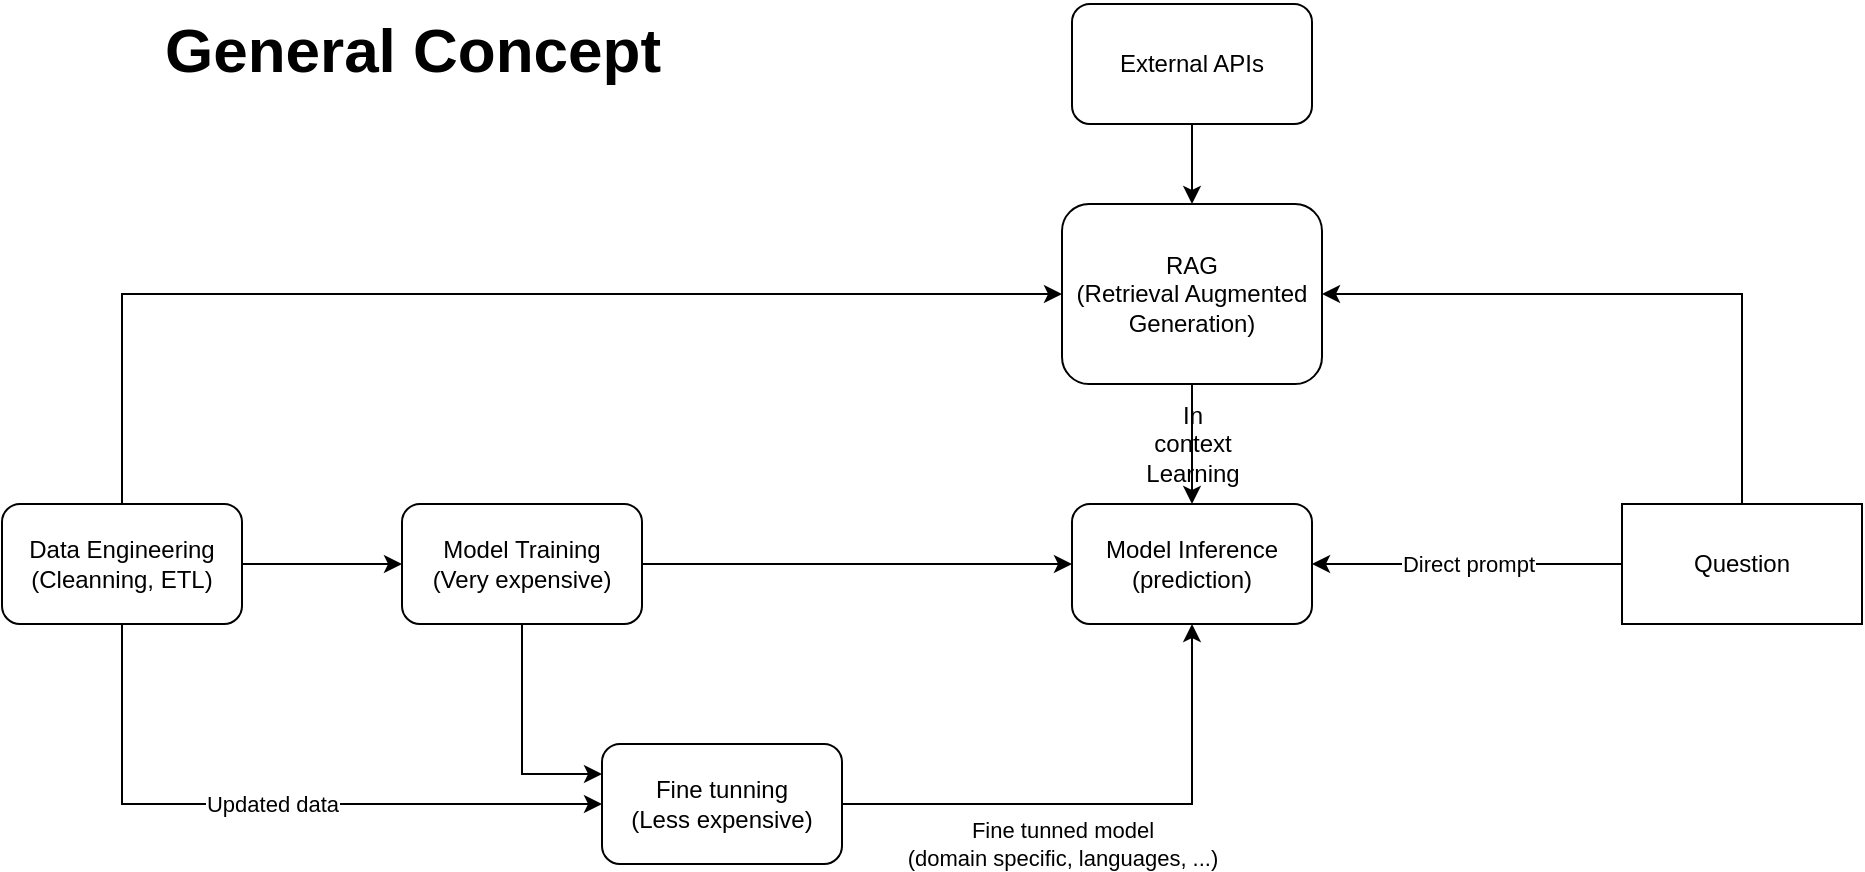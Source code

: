 <mxfile version="24.1.0" type="device" pages="2">
  <diagram name="general-concept" id="viQocPoy9EdM0MDFkrJQ">
    <mxGraphModel dx="1434" dy="870" grid="1" gridSize="10" guides="1" tooltips="1" connect="1" arrows="1" fold="1" page="1" pageScale="1" pageWidth="1169" pageHeight="827" math="0" shadow="0">
      <root>
        <mxCell id="0" />
        <mxCell id="1" parent="0" />
        <mxCell id="lSuLkzEU3-NdI0frhVNS-4" value="" style="edgeStyle=orthogonalEdgeStyle;rounded=0;orthogonalLoop=1;jettySize=auto;html=1;" parent="1" source="lSuLkzEU3-NdI0frhVNS-1" target="lSuLkzEU3-NdI0frhVNS-3" edge="1">
          <mxGeometry relative="1" as="geometry" />
        </mxCell>
        <mxCell id="lSuLkzEU3-NdI0frhVNS-8" value="" style="edgeStyle=orthogonalEdgeStyle;rounded=0;orthogonalLoop=1;jettySize=auto;html=1;exitX=0.5;exitY=0;exitDx=0;exitDy=0;entryX=0;entryY=0.5;entryDx=0;entryDy=0;" parent="1" source="lSuLkzEU3-NdI0frhVNS-1" target="lSuLkzEU3-NdI0frhVNS-7" edge="1">
          <mxGeometry relative="1" as="geometry" />
        </mxCell>
        <mxCell id="l4RlDS6Zy8r8Ojk6BHze-3" value="Updated data" style="edgeStyle=orthogonalEdgeStyle;rounded=0;orthogonalLoop=1;jettySize=auto;html=1;entryX=0;entryY=0.5;entryDx=0;entryDy=0;exitX=0.5;exitY=1;exitDx=0;exitDy=0;" edge="1" parent="1" source="lSuLkzEU3-NdI0frhVNS-1" target="l4RlDS6Zy8r8Ojk6BHze-1">
          <mxGeometry relative="1" as="geometry" />
        </mxCell>
        <mxCell id="lSuLkzEU3-NdI0frhVNS-1" value="Data Engineering&lt;div&gt;(Cleanning, ETL)&lt;/div&gt;" style="rounded=1;whiteSpace=wrap;html=1;" parent="1" vertex="1">
          <mxGeometry x="150" y="460" width="120" height="60" as="geometry" />
        </mxCell>
        <mxCell id="lSuLkzEU3-NdI0frhVNS-6" value="" style="edgeStyle=orthogonalEdgeStyle;rounded=0;orthogonalLoop=1;jettySize=auto;html=1;" parent="1" source="lSuLkzEU3-NdI0frhVNS-3" target="lSuLkzEU3-NdI0frhVNS-5" edge="1">
          <mxGeometry relative="1" as="geometry" />
        </mxCell>
        <mxCell id="l4RlDS6Zy8r8Ojk6BHze-2" value="" style="edgeStyle=orthogonalEdgeStyle;rounded=0;orthogonalLoop=1;jettySize=auto;html=1;entryX=0;entryY=0.25;entryDx=0;entryDy=0;" edge="1" parent="1" source="lSuLkzEU3-NdI0frhVNS-3" target="l4RlDS6Zy8r8Ojk6BHze-1">
          <mxGeometry relative="1" as="geometry" />
        </mxCell>
        <mxCell id="lSuLkzEU3-NdI0frhVNS-3" value="Model Training&lt;div&gt;(Very expensive)&lt;/div&gt;" style="rounded=1;whiteSpace=wrap;html=1;" parent="1" vertex="1">
          <mxGeometry x="350" y="460" width="120" height="60" as="geometry" />
        </mxCell>
        <mxCell id="lSuLkzEU3-NdI0frhVNS-5" value="Model Inference&lt;div&gt;(prediction)&lt;/div&gt;" style="rounded=1;whiteSpace=wrap;html=1;" parent="1" vertex="1">
          <mxGeometry x="685" y="460" width="120" height="60" as="geometry" />
        </mxCell>
        <mxCell id="lSuLkzEU3-NdI0frhVNS-15" value="&lt;span style=&quot;font-size: 12px; text-wrap: wrap;&quot;&gt;In context Learning&lt;/span&gt;" style="edgeStyle=orthogonalEdgeStyle;rounded=0;orthogonalLoop=1;jettySize=auto;html=1;labelBackgroundColor=none;" parent="1" source="lSuLkzEU3-NdI0frhVNS-7" target="lSuLkzEU3-NdI0frhVNS-5" edge="1">
          <mxGeometry relative="1" as="geometry" />
        </mxCell>
        <mxCell id="lSuLkzEU3-NdI0frhVNS-7" value="&lt;div&gt;&lt;div&gt;RAG&lt;/div&gt;&lt;div&gt;(Retrieval Augmented Generation)&lt;/div&gt;&lt;/div&gt;" style="rounded=1;whiteSpace=wrap;html=1;" parent="1" vertex="1">
          <mxGeometry x="680" y="310" width="130" height="90" as="geometry" />
        </mxCell>
        <mxCell id="lSuLkzEU3-NdI0frhVNS-10" style="edgeStyle=orthogonalEdgeStyle;rounded=0;orthogonalLoop=1;jettySize=auto;html=1;entryX=0.5;entryY=0;entryDx=0;entryDy=0;" parent="1" source="lSuLkzEU3-NdI0frhVNS-9" target="lSuLkzEU3-NdI0frhVNS-7" edge="1">
          <mxGeometry relative="1" as="geometry" />
        </mxCell>
        <mxCell id="lSuLkzEU3-NdI0frhVNS-9" value="External APIs" style="rounded=1;whiteSpace=wrap;html=1;" parent="1" vertex="1">
          <mxGeometry x="685" y="210" width="120" height="60" as="geometry" />
        </mxCell>
        <mxCell id="lSuLkzEU3-NdI0frhVNS-12" value="Direct prompt" style="edgeStyle=orthogonalEdgeStyle;rounded=0;orthogonalLoop=1;jettySize=auto;html=1;entryX=1;entryY=0.5;entryDx=0;entryDy=0;" parent="1" source="lSuLkzEU3-NdI0frhVNS-11" target="lSuLkzEU3-NdI0frhVNS-5" edge="1">
          <mxGeometry relative="1" as="geometry" />
        </mxCell>
        <mxCell id="lSuLkzEU3-NdI0frhVNS-14" value="&lt;div style=&quot;color: rgb(0, 0, 0); font-family: Helvetica; font-size: 12px; font-style: normal; font-variant-ligatures: normal; font-variant-caps: normal; font-weight: 400; letter-spacing: normal; orphans: 2; text-align: center; text-indent: 0px; text-transform: none; widows: 2; word-spacing: 0px; -webkit-text-stroke-width: 0px; white-space: normal; background-color: rgb(251, 251, 251); text-decoration-thickness: initial; text-decoration-style: initial; text-decoration-color: initial;&quot;&gt;&lt;br&gt;&lt;/div&gt;" style="edgeStyle=orthogonalEdgeStyle;rounded=0;orthogonalLoop=1;jettySize=auto;html=1;entryX=1;entryY=0.5;entryDx=0;entryDy=0;exitX=0.5;exitY=0;exitDx=0;exitDy=0;" parent="1" source="lSuLkzEU3-NdI0frhVNS-11" target="lSuLkzEU3-NdI0frhVNS-7" edge="1">
          <mxGeometry relative="1" as="geometry" />
        </mxCell>
        <mxCell id="lSuLkzEU3-NdI0frhVNS-11" value="Question" style="rounded=0;whiteSpace=wrap;html=1;" parent="1" vertex="1">
          <mxGeometry x="960" y="460" width="120" height="60" as="geometry" />
        </mxCell>
        <mxCell id="lSuLkzEU3-NdI0frhVNS-16" value="General Concept" style="text;html=1;align=center;verticalAlign=middle;resizable=0;points=[];autosize=1;strokeColor=none;fillColor=none;fontStyle=1;fontSize=31;" parent="1" vertex="1">
          <mxGeometry x="225" y="208" width="260" height="50" as="geometry" />
        </mxCell>
        <mxCell id="l4RlDS6Zy8r8Ojk6BHze-4" value="Fine tunned model&lt;div&gt;(domain specific, languages, ...)&lt;/div&gt;" style="edgeStyle=orthogonalEdgeStyle;rounded=0;orthogonalLoop=1;jettySize=auto;html=1;entryX=0.5;entryY=1;entryDx=0;entryDy=0;labelBackgroundColor=none;" edge="1" parent="1" source="l4RlDS6Zy8r8Ojk6BHze-1" target="lSuLkzEU3-NdI0frhVNS-5">
          <mxGeometry x="-0.17" y="-20" relative="1" as="geometry">
            <mxPoint as="offset" />
          </mxGeometry>
        </mxCell>
        <mxCell id="l4RlDS6Zy8r8Ojk6BHze-1" value="Fine tunning&lt;div&gt;(Less expensive)&lt;/div&gt;" style="rounded=1;whiteSpace=wrap;html=1;" vertex="1" parent="1">
          <mxGeometry x="450" y="580" width="120" height="60" as="geometry" />
        </mxCell>
      </root>
    </mxGraphModel>
  </diagram>
  <diagram name="NL2Cypher" id="j6KxRxwBxWNk6u0NHuOs">
    <mxGraphModel dx="1434" dy="870" grid="1" gridSize="10" guides="1" tooltips="1" connect="1" arrows="1" fold="1" page="1" pageScale="1" pageWidth="1169" pageHeight="827" math="0" shadow="0">
      <root>
        <mxCell id="csJCpd4uN_65AeetwxaJ-0" />
        <mxCell id="csJCpd4uN_65AeetwxaJ-1" parent="csJCpd4uN_65AeetwxaJ-0" />
        <mxCell id="csJCpd4uN_65AeetwxaJ-16" style="rounded=0;orthogonalLoop=1;jettySize=auto;html=1;entryX=0;entryY=0.5;entryDx=0;entryDy=0;" parent="csJCpd4uN_65AeetwxaJ-1" source="csJCpd4uN_65AeetwxaJ-17" target="csJCpd4uN_65AeetwxaJ-19" edge="1">
          <mxGeometry relative="1" as="geometry" />
        </mxCell>
        <mxCell id="csJCpd4uN_65AeetwxaJ-17" value="User" style="shape=umlActor;verticalLabelPosition=bottom;verticalAlign=top;html=1;outlineConnect=0;" parent="csJCpd4uN_65AeetwxaJ-1" vertex="1">
          <mxGeometry x="140" y="370" width="30" height="60" as="geometry" />
        </mxCell>
        <mxCell id="csJCpd4uN_65AeetwxaJ-18" value="" style="rounded=0;orthogonalLoop=1;jettySize=auto;html=1;" parent="csJCpd4uN_65AeetwxaJ-1" source="csJCpd4uN_65AeetwxaJ-19" target="csJCpd4uN_65AeetwxaJ-20" edge="1">
          <mxGeometry relative="1" as="geometry" />
        </mxCell>
        <mxCell id="csJCpd4uN_65AeetwxaJ-19" value="Question" style="rounded=1;whiteSpace=wrap;html=1;" parent="csJCpd4uN_65AeetwxaJ-1" vertex="1">
          <mxGeometry x="260" y="310" width="120" height="60" as="geometry" />
        </mxCell>
        <mxCell id="jkJN0eRQrexyyq2vdYZ7-3" value="" style="rounded=0;orthogonalLoop=1;jettySize=auto;html=1;entryX=1;entryY=0.5;entryDx=0;entryDy=0;exitX=0;exitY=0.75;exitDx=0;exitDy=0;" parent="csJCpd4uN_65AeetwxaJ-1" source="csJCpd4uN_65AeetwxaJ-20" target="jkJN0eRQrexyyq2vdYZ7-2" edge="1">
          <mxGeometry relative="1" as="geometry" />
        </mxCell>
        <mxCell id="csJCpd4uN_65AeetwxaJ-20" value="Agent&lt;div&gt;(Python Script)&lt;/div&gt;" style="rounded=1;whiteSpace=wrap;html=1;" parent="csJCpd4uN_65AeetwxaJ-1" vertex="1">
          <mxGeometry x="470" y="370" width="120" height="60" as="geometry" />
        </mxCell>
        <mxCell id="csJCpd4uN_65AeetwxaJ-21" value="(5) Data" style="rounded=0;orthogonalLoop=1;jettySize=auto;html=1;entryX=1;entryY=0.25;entryDx=0;entryDy=0;exitX=0.5;exitY=1;exitDx=0;exitDy=0;exitPerimeter=0;" parent="csJCpd4uN_65AeetwxaJ-1" source="csJCpd4uN_65AeetwxaJ-22" target="csJCpd4uN_65AeetwxaJ-20" edge="1">
          <mxGeometry relative="1" as="geometry">
            <mxPoint x="860" y="320" as="sourcePoint" />
            <mxPoint x="600" y="395" as="targetPoint" />
            <Array as="points">
              <mxPoint x="820" y="350" />
            </Array>
          </mxGeometry>
        </mxCell>
        <mxCell id="csJCpd4uN_65AeetwxaJ-22" value="Neo4J Database" style="shape=cylinder3;whiteSpace=wrap;html=1;boundedLbl=1;backgroundOutline=1;size=15;" parent="csJCpd4uN_65AeetwxaJ-1" vertex="1">
          <mxGeometry x="880" y="140" width="90" height="110" as="geometry" />
        </mxCell>
        <mxCell id="csJCpd4uN_65AeetwxaJ-23" value="(1) Get DB Schema" style="rounded=0;orthogonalLoop=1;jettySize=auto;html=1;entryX=0;entryY=0;entryDx=0;entryDy=35;entryPerimeter=0;" parent="csJCpd4uN_65AeetwxaJ-1" source="csJCpd4uN_65AeetwxaJ-20" target="csJCpd4uN_65AeetwxaJ-22" edge="1">
          <mxGeometry relative="1" as="geometry">
            <Array as="points">
              <mxPoint x="660" y="250" />
            </Array>
          </mxGeometry>
        </mxCell>
        <mxCell id="csJCpd4uN_65AeetwxaJ-24" value="(3) Cypher&amp;nbsp;" style="rounded=0;orthogonalLoop=1;jettySize=auto;html=1;entryX=0.75;entryY=1;entryDx=0;entryDy=0;exitX=0.07;exitY=0.4;exitDx=0;exitDy=0;exitPerimeter=0;" parent="csJCpd4uN_65AeetwxaJ-1" source="csJCpd4uN_65AeetwxaJ-25" target="csJCpd4uN_65AeetwxaJ-20" edge="1">
          <mxGeometry relative="1" as="geometry">
            <mxPoint x="858.4" y="632" as="sourcePoint" />
            <mxPoint x="550" y="450" as="targetPoint" />
            <Array as="points">
              <mxPoint x="670" y="530" />
            </Array>
          </mxGeometry>
        </mxCell>
        <mxCell id="csJCpd4uN_65AeetwxaJ-25" value="LLM" style="ellipse;shape=cloud;whiteSpace=wrap;html=1;" parent="csJCpd4uN_65AeetwxaJ-1" vertex="1">
          <mxGeometry x="860" y="580" width="120" height="80" as="geometry" />
        </mxCell>
        <mxCell id="csJCpd4uN_65AeetwxaJ-26" value="(2) Prompt (db Schema +&amp;nbsp; User Quesdtion)" style="rounded=0;orthogonalLoop=1;jettySize=auto;html=1;entryX=0.4;entryY=0.1;entryDx=0;entryDy=0;entryPerimeter=0;exitX=1;exitY=0.75;exitDx=0;exitDy=0;" parent="csJCpd4uN_65AeetwxaJ-1" source="csJCpd4uN_65AeetwxaJ-20" target="csJCpd4uN_65AeetwxaJ-25" edge="1">
          <mxGeometry x="0.324" y="18" relative="1" as="geometry">
            <Array as="points">
              <mxPoint x="790" y="500" />
            </Array>
            <mxPoint as="offset" />
          </mxGeometry>
        </mxCell>
        <mxCell id="csJCpd4uN_65AeetwxaJ-27" value="(4) Run Cyĥer" style="rounded=0;orthogonalLoop=1;jettySize=auto;html=1;entryX=0;entryY=0;entryDx=0;entryDy=75;entryPerimeter=0;" parent="csJCpd4uN_65AeetwxaJ-1" source="csJCpd4uN_65AeetwxaJ-20" target="csJCpd4uN_65AeetwxaJ-22" edge="1">
          <mxGeometry relative="1" as="geometry" />
        </mxCell>
        <mxCell id="jkJN0eRQrexyyq2vdYZ7-2" value="Table of data" style="rounded=1;whiteSpace=wrap;html=1;" parent="csJCpd4uN_65AeetwxaJ-1" vertex="1">
          <mxGeometry x="260" y="430" width="120" height="60" as="geometry" />
        </mxCell>
        <mxCell id="jkJN0eRQrexyyq2vdYZ7-4" style="rounded=0;orthogonalLoop=1;jettySize=auto;html=1;entryX=1;entryY=0.333;entryDx=0;entryDy=0;entryPerimeter=0;exitX=0;exitY=0.5;exitDx=0;exitDy=0;" parent="csJCpd4uN_65AeetwxaJ-1" source="jkJN0eRQrexyyq2vdYZ7-2" target="csJCpd4uN_65AeetwxaJ-17" edge="1">
          <mxGeometry relative="1" as="geometry" />
        </mxCell>
      </root>
    </mxGraphModel>
  </diagram>
</mxfile>
